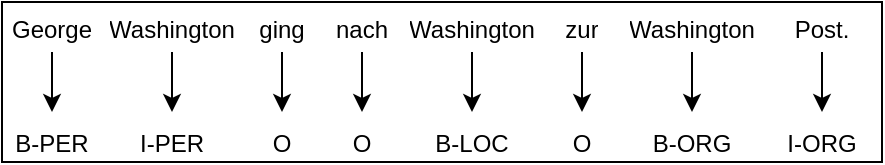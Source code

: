 <mxfile version="21.6.5" type="device">
  <diagram name="Seite-1" id="cQM1YvgSYrFhMQ9VXKzC">
    <mxGraphModel dx="1434" dy="844" grid="1" gridSize="10" guides="1" tooltips="1" connect="1" arrows="1" fold="1" page="1" pageScale="1" pageWidth="1169" pageHeight="827" math="0" shadow="0">
      <root>
        <mxCell id="0" />
        <mxCell id="1" parent="0" />
        <mxCell id="bd7mzgA_S5jVceokQ3Jg-5" value="" style="shape=table;html=1;whiteSpace=wrap;startSize=0;container=1;collapsible=0;childLayout=tableLayout;columnLines=0;rowLines=0;fontSize=16;strokeColor=default;" parent="1" vertex="1">
          <mxGeometry x="200" y="345" width="440.0" height="80" as="geometry" />
        </mxCell>
        <mxCell id="bd7mzgA_S5jVceokQ3Jg-6" value="" style="shape=tableRow;horizontal=0;startSize=0;swimlaneHead=0;swimlaneBody=0;top=0;left=0;bottom=0;right=0;collapsible=0;dropTarget=0;fillColor=none;points=[[0,0.5],[1,0.5]];portConstraint=eastwest;fontSize=16;strokeColor=inherit;" parent="bd7mzgA_S5jVceokQ3Jg-5" vertex="1">
          <mxGeometry width="440.0" height="40" as="geometry" />
        </mxCell>
        <mxCell id="bd7mzgA_S5jVceokQ3Jg-7" value="George" style="shape=partialRectangle;html=1;whiteSpace=wrap;connectable=0;fillColor=none;top=0;left=0;bottom=0;right=0;overflow=hidden;fontSize=12;strokeColor=inherit;verticalAlign=top;" parent="bd7mzgA_S5jVceokQ3Jg-6" vertex="1">
          <mxGeometry width="50" height="40" as="geometry">
            <mxRectangle width="50" height="40" as="alternateBounds" />
          </mxGeometry>
        </mxCell>
        <mxCell id="bd7mzgA_S5jVceokQ3Jg-8" value="Washington" style="shape=partialRectangle;html=1;whiteSpace=wrap;connectable=0;fillColor=none;top=0;left=0;bottom=0;right=0;overflow=hidden;fontSize=12;strokeColor=inherit;verticalAlign=top;" parent="bd7mzgA_S5jVceokQ3Jg-6" vertex="1">
          <mxGeometry x="50" width="70" height="40" as="geometry">
            <mxRectangle width="70" height="40" as="alternateBounds" />
          </mxGeometry>
        </mxCell>
        <mxCell id="bd7mzgA_S5jVceokQ3Jg-9" value="ging" style="shape=partialRectangle;html=1;whiteSpace=wrap;connectable=0;fillColor=none;top=0;left=0;bottom=0;right=0;overflow=hidden;fontSize=12;strokeColor=inherit;verticalAlign=top;" parent="bd7mzgA_S5jVceokQ3Jg-6" vertex="1">
          <mxGeometry x="120" width="40" height="40" as="geometry">
            <mxRectangle width="40" height="40" as="alternateBounds" />
          </mxGeometry>
        </mxCell>
        <mxCell id="bd7mzgA_S5jVceokQ3Jg-18" value="nach" style="shape=partialRectangle;html=1;whiteSpace=wrap;connectable=0;fillColor=none;top=0;left=0;bottom=0;right=0;overflow=hidden;fontSize=12;strokeColor=inherit;verticalAlign=top;" parent="bd7mzgA_S5jVceokQ3Jg-6" vertex="1">
          <mxGeometry x="160" width="40" height="40" as="geometry">
            <mxRectangle width="40" height="40" as="alternateBounds" />
          </mxGeometry>
        </mxCell>
        <mxCell id="bd7mzgA_S5jVceokQ3Jg-21" value="Washington" style="shape=partialRectangle;html=1;whiteSpace=wrap;connectable=0;fillColor=none;top=0;left=0;bottom=0;right=0;overflow=hidden;fontSize=12;strokeColor=inherit;verticalAlign=top;" parent="bd7mzgA_S5jVceokQ3Jg-6" vertex="1">
          <mxGeometry x="200" width="70" height="40" as="geometry">
            <mxRectangle width="70" height="40" as="alternateBounds" />
          </mxGeometry>
        </mxCell>
        <mxCell id="bd7mzgA_S5jVceokQ3Jg-24" value="zur" style="shape=partialRectangle;html=1;whiteSpace=wrap;connectable=0;fillColor=none;top=0;left=0;bottom=0;right=0;overflow=hidden;fontSize=12;strokeColor=inherit;verticalAlign=top;" parent="bd7mzgA_S5jVceokQ3Jg-6" vertex="1">
          <mxGeometry x="270" width="40" height="40" as="geometry">
            <mxRectangle width="40" height="40" as="alternateBounds" />
          </mxGeometry>
        </mxCell>
        <mxCell id="bd7mzgA_S5jVceokQ3Jg-27" value="Washington" style="shape=partialRectangle;html=1;whiteSpace=wrap;connectable=0;fillColor=none;top=0;left=0;bottom=0;right=0;overflow=hidden;fontSize=12;strokeColor=inherit;verticalAlign=top;" parent="bd7mzgA_S5jVceokQ3Jg-6" vertex="1">
          <mxGeometry x="310" width="70" height="40" as="geometry">
            <mxRectangle width="70" height="40" as="alternateBounds" />
          </mxGeometry>
        </mxCell>
        <mxCell id="bd7mzgA_S5jVceokQ3Jg-30" value="Post." style="shape=partialRectangle;html=1;whiteSpace=wrap;connectable=0;fillColor=none;top=0;left=0;bottom=0;right=0;overflow=hidden;fontSize=12;strokeColor=inherit;verticalAlign=top;" parent="bd7mzgA_S5jVceokQ3Jg-6" vertex="1">
          <mxGeometry x="380" width="60" height="40" as="geometry">
            <mxRectangle width="60" height="40" as="alternateBounds" />
          </mxGeometry>
        </mxCell>
        <mxCell id="bd7mzgA_S5jVceokQ3Jg-10" value="" style="shape=tableRow;horizontal=0;startSize=0;swimlaneHead=0;swimlaneBody=0;top=0;left=0;bottom=0;right=0;collapsible=0;dropTarget=0;fillColor=none;points=[[0,0.5],[1,0.5]];portConstraint=eastwest;fontSize=16;strokeColor=inherit;" parent="bd7mzgA_S5jVceokQ3Jg-5" vertex="1">
          <mxGeometry y="40" width="440.0" height="40" as="geometry" />
        </mxCell>
        <mxCell id="bd7mzgA_S5jVceokQ3Jg-11" value="B-PER" style="shape=partialRectangle;html=1;whiteSpace=wrap;connectable=0;fillColor=none;top=0;left=0;bottom=0;right=0;overflow=hidden;fontSize=12;strokeColor=inherit;verticalAlign=bottom;" parent="bd7mzgA_S5jVceokQ3Jg-10" vertex="1">
          <mxGeometry width="50" height="40" as="geometry">
            <mxRectangle width="50" height="40" as="alternateBounds" />
          </mxGeometry>
        </mxCell>
        <mxCell id="bd7mzgA_S5jVceokQ3Jg-12" value="I-PER" style="shape=partialRectangle;html=1;whiteSpace=wrap;connectable=0;fillColor=none;top=0;left=0;bottom=0;right=0;overflow=hidden;fontSize=12;strokeColor=inherit;verticalAlign=bottom;" parent="bd7mzgA_S5jVceokQ3Jg-10" vertex="1">
          <mxGeometry x="50" width="70" height="40" as="geometry">
            <mxRectangle width="70" height="40" as="alternateBounds" />
          </mxGeometry>
        </mxCell>
        <mxCell id="bd7mzgA_S5jVceokQ3Jg-13" value="O" style="shape=partialRectangle;html=1;whiteSpace=wrap;connectable=0;fillColor=none;top=0;left=0;bottom=0;right=0;overflow=hidden;fontSize=12;strokeColor=inherit;verticalAlign=bottom;" parent="bd7mzgA_S5jVceokQ3Jg-10" vertex="1">
          <mxGeometry x="120" width="40" height="40" as="geometry">
            <mxRectangle width="40" height="40" as="alternateBounds" />
          </mxGeometry>
        </mxCell>
        <mxCell id="bd7mzgA_S5jVceokQ3Jg-19" value="O" style="shape=partialRectangle;html=1;whiteSpace=wrap;connectable=0;fillColor=none;top=0;left=0;bottom=0;right=0;overflow=hidden;fontSize=12;strokeColor=inherit;verticalAlign=bottom;" parent="bd7mzgA_S5jVceokQ3Jg-10" vertex="1">
          <mxGeometry x="160" width="40" height="40" as="geometry">
            <mxRectangle width="40" height="40" as="alternateBounds" />
          </mxGeometry>
        </mxCell>
        <mxCell id="bd7mzgA_S5jVceokQ3Jg-22" value="B-LOC" style="shape=partialRectangle;html=1;whiteSpace=wrap;connectable=0;fillColor=none;top=0;left=0;bottom=0;right=0;overflow=hidden;fontSize=12;strokeColor=inherit;verticalAlign=bottom;" parent="bd7mzgA_S5jVceokQ3Jg-10" vertex="1">
          <mxGeometry x="200" width="70" height="40" as="geometry">
            <mxRectangle width="70" height="40" as="alternateBounds" />
          </mxGeometry>
        </mxCell>
        <mxCell id="bd7mzgA_S5jVceokQ3Jg-25" value="O" style="shape=partialRectangle;html=1;whiteSpace=wrap;connectable=0;fillColor=none;top=0;left=0;bottom=0;right=0;overflow=hidden;fontSize=12;strokeColor=inherit;verticalAlign=bottom;" parent="bd7mzgA_S5jVceokQ3Jg-10" vertex="1">
          <mxGeometry x="270" width="40" height="40" as="geometry">
            <mxRectangle width="40" height="40" as="alternateBounds" />
          </mxGeometry>
        </mxCell>
        <mxCell id="bd7mzgA_S5jVceokQ3Jg-28" value="B-ORG" style="shape=partialRectangle;html=1;whiteSpace=wrap;connectable=0;fillColor=none;top=0;left=0;bottom=0;right=0;overflow=hidden;fontSize=12;strokeColor=inherit;verticalAlign=bottom;" parent="bd7mzgA_S5jVceokQ3Jg-10" vertex="1">
          <mxGeometry x="310" width="70" height="40" as="geometry">
            <mxRectangle width="70" height="40" as="alternateBounds" />
          </mxGeometry>
        </mxCell>
        <mxCell id="bd7mzgA_S5jVceokQ3Jg-31" value="I-ORG" style="shape=partialRectangle;html=1;whiteSpace=wrap;connectable=0;fillColor=none;top=0;left=0;bottom=0;right=0;overflow=hidden;fontSize=12;strokeColor=inherit;verticalAlign=bottom;" parent="bd7mzgA_S5jVceokQ3Jg-10" vertex="1">
          <mxGeometry x="380" width="60" height="40" as="geometry">
            <mxRectangle width="60" height="40" as="alternateBounds" />
          </mxGeometry>
        </mxCell>
        <mxCell id="bd7mzgA_S5jVceokQ3Jg-33" value="" style="endArrow=classic;html=1;rounded=0;" parent="1" edge="1">
          <mxGeometry width="50" height="50" relative="1" as="geometry">
            <mxPoint x="225" y="370" as="sourcePoint" />
            <mxPoint x="225" y="400" as="targetPoint" />
          </mxGeometry>
        </mxCell>
        <mxCell id="bd7mzgA_S5jVceokQ3Jg-34" value="" style="endArrow=classic;html=1;rounded=0;" parent="1" edge="1">
          <mxGeometry width="50" height="50" relative="1" as="geometry">
            <mxPoint x="285" y="370" as="sourcePoint" />
            <mxPoint x="285" y="400" as="targetPoint" />
          </mxGeometry>
        </mxCell>
        <mxCell id="bd7mzgA_S5jVceokQ3Jg-35" value="" style="endArrow=classic;html=1;rounded=0;" parent="1" edge="1">
          <mxGeometry width="50" height="50" relative="1" as="geometry">
            <mxPoint x="340" y="370" as="sourcePoint" />
            <mxPoint x="340" y="400" as="targetPoint" />
          </mxGeometry>
        </mxCell>
        <mxCell id="bd7mzgA_S5jVceokQ3Jg-36" value="" style="endArrow=classic;html=1;rounded=0;" parent="1" edge="1">
          <mxGeometry width="50" height="50" relative="1" as="geometry">
            <mxPoint x="380" y="370" as="sourcePoint" />
            <mxPoint x="380" y="400" as="targetPoint" />
          </mxGeometry>
        </mxCell>
        <mxCell id="bd7mzgA_S5jVceokQ3Jg-37" value="" style="endArrow=classic;html=1;rounded=0;" parent="1" edge="1">
          <mxGeometry width="50" height="50" relative="1" as="geometry">
            <mxPoint x="435" y="370" as="sourcePoint" />
            <mxPoint x="435" y="400" as="targetPoint" />
          </mxGeometry>
        </mxCell>
        <mxCell id="bd7mzgA_S5jVceokQ3Jg-38" value="" style="endArrow=classic;html=1;rounded=0;" parent="1" edge="1">
          <mxGeometry width="50" height="50" relative="1" as="geometry">
            <mxPoint x="490" y="370" as="sourcePoint" />
            <mxPoint x="490" y="400" as="targetPoint" />
          </mxGeometry>
        </mxCell>
        <mxCell id="bd7mzgA_S5jVceokQ3Jg-39" value="" style="endArrow=classic;html=1;rounded=0;" parent="1" edge="1">
          <mxGeometry width="50" height="50" relative="1" as="geometry">
            <mxPoint x="545" y="370" as="sourcePoint" />
            <mxPoint x="545" y="400" as="targetPoint" />
          </mxGeometry>
        </mxCell>
        <mxCell id="bd7mzgA_S5jVceokQ3Jg-40" value="" style="endArrow=classic;html=1;rounded=0;" parent="1" edge="1">
          <mxGeometry width="50" height="50" relative="1" as="geometry">
            <mxPoint x="610" y="370" as="sourcePoint" />
            <mxPoint x="610" y="400" as="targetPoint" />
          </mxGeometry>
        </mxCell>
      </root>
    </mxGraphModel>
  </diagram>
</mxfile>
